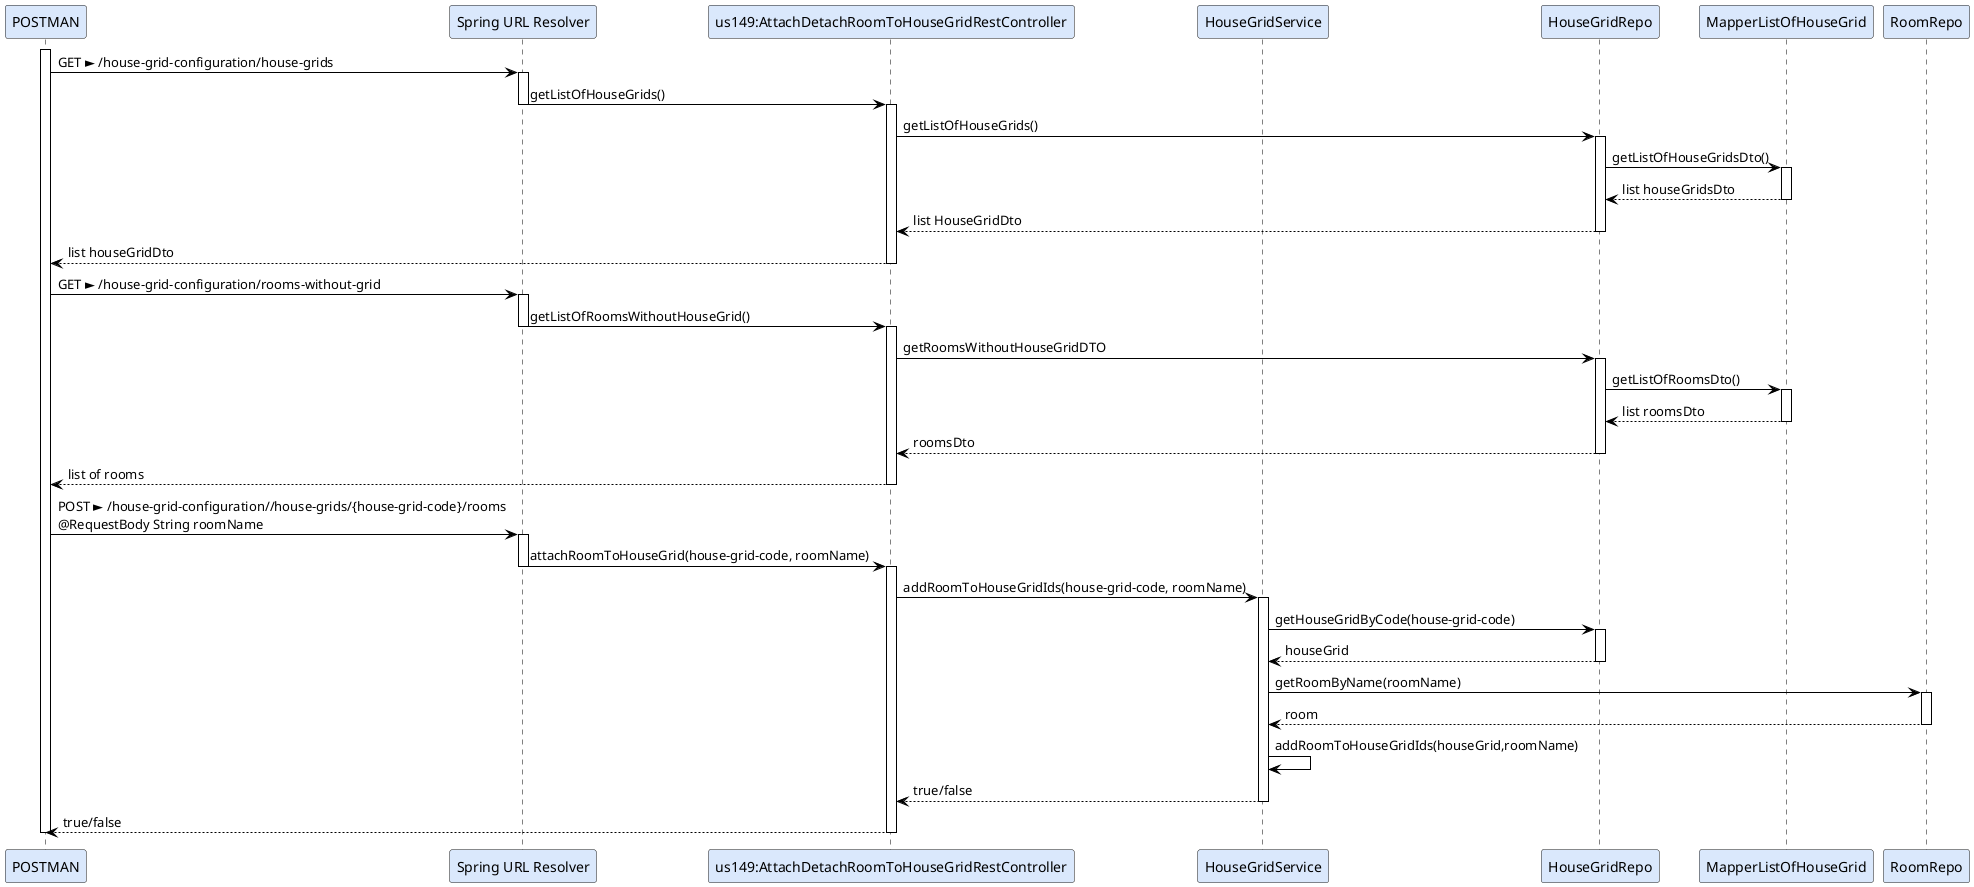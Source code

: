@startuml
participant "POSTMAN" as U #DAE8FC
participant "Spring URL Resolver" as SR #DAE8FC
participant "us149:AttachDetachRoomToHouseGridRestController" as C #DAE8FC
participant "HouseGridService" as HS #DAE8FC
participant "HouseGridRepo" as HR #DAE8FC
participant "MapperListOfHouseGrid" as MH #DAE8FC
participant "RoomRepo" as RR #DAE8FC


skinparam actor {
	BorderColor 6C8EBF
}

skinparam participant {
	BorderColor 6C8EBF
}

skinparam shadowing false

skinparam sequence {
	ArrowColor BLACK
	ActorBorderColor DeepSkyBlue
	LifeLineBorderColor BLACK
}

activate U
U -> SR:  GET ► /house-grid-configuration/house-grids
activate SR
SR -> C: getListOfHouseGrids()
deactivate SR
activate C
C -> HR: getListOfHouseGrids()
activate HR
HR -> MH: getListOfHouseGridsDto()
activate MH
MH -->HR: list houseGridsDto
deactivate MH
HR --> C: list HouseGridDto
deactivate HR
C --> U: list houseGridDto
deactivate C


U -> SR:  GET ► /house-grid-configuration/rooms-without-grid
activate SR
SR -> C: getListOfRoomsWithoutHouseGrid()
deactivate SR
activate C
C -> HR: getRoomsWithoutHouseGridDTO
activate HR
HR -> MH: getListOfRoomsDto()
activate MH
MH -->HR: list roomsDto
deactivate MH
HR --> C: roomsDto
deactivate HR
C-->U: list of rooms
deactivate C

U->SR: POST ► /house-grid-configuration//house-grids/{house-grid-code}/rooms\n@RequestBody String roomName
activate SR
SR -> C: attachRoomToHouseGrid(house-grid-code, roomName)
deactivate SR
activate C
C -> HS: addRoomToHouseGridIds(house-grid-code, roomName)
activate HS
HS -> HR: getHouseGridByCode(house-grid-code)
activate HR
HR --> HS: houseGrid
deactivate HR
HS -> RR: getRoomByName(roomName)
activate RR
RR --> HS: room
deactivate RR
HS->HS: addRoomToHouseGridIds(houseGrid,roomName)
HS-->C: true/false
deactivate HS
C-->U:true/false
deactivate C

deactivate U
@enduml